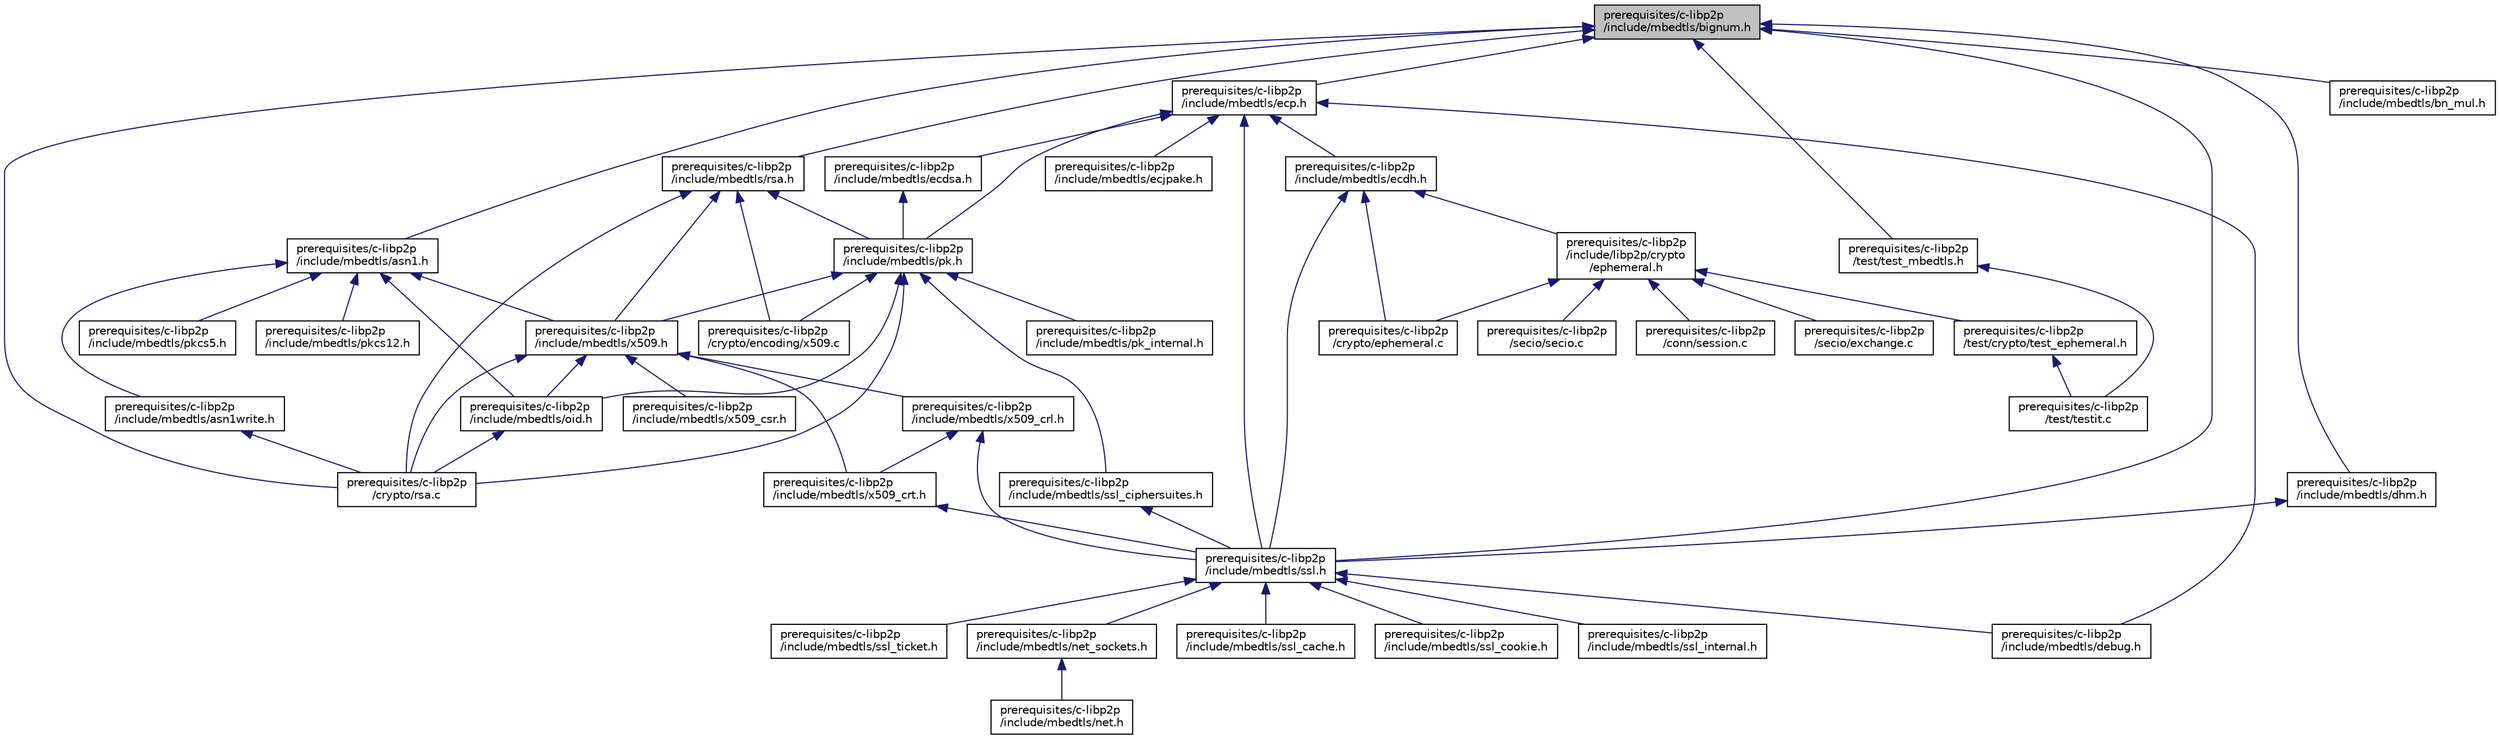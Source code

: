 digraph "prerequisites/c-libp2p/include/mbedtls/bignum.h"
{
  edge [fontname="Helvetica",fontsize="10",labelfontname="Helvetica",labelfontsize="10"];
  node [fontname="Helvetica",fontsize="10",shape=record];
  Node7 [label="prerequisites/c-libp2p\l/include/mbedtls/bignum.h",height=0.2,width=0.4,color="black", fillcolor="grey75", style="filled", fontcolor="black"];
  Node7 -> Node8 [dir="back",color="midnightblue",fontsize="10",style="solid"];
  Node8 [label="prerequisites/c-libp2p\l/crypto/rsa.c",height=0.2,width=0.4,color="black", fillcolor="white", style="filled",URL="$crypto_2rsa_8c_source.html"];
  Node7 -> Node9 [dir="back",color="midnightblue",fontsize="10",style="solid"];
  Node9 [label="prerequisites/c-libp2p\l/include/mbedtls/asn1.h",height=0.2,width=0.4,color="black", fillcolor="white", style="filled",URL="$asn1_8h.html",tooltip="Generic ASN.1 parsing. "];
  Node9 -> Node10 [dir="back",color="midnightblue",fontsize="10",style="solid"];
  Node10 [label="prerequisites/c-libp2p\l/include/mbedtls/asn1write.h",height=0.2,width=0.4,color="black", fillcolor="white", style="filled",URL="$asn1write_8h.html",tooltip="ASN.1 buffer writing functionality. "];
  Node10 -> Node8 [dir="back",color="midnightblue",fontsize="10",style="solid"];
  Node9 -> Node11 [dir="back",color="midnightblue",fontsize="10",style="solid"];
  Node11 [label="prerequisites/c-libp2p\l/include/mbedtls/x509.h",height=0.2,width=0.4,color="black", fillcolor="white", style="filled",URL="$mbedtls_2x509_8h_source.html"];
  Node11 -> Node8 [dir="back",color="midnightblue",fontsize="10",style="solid"];
  Node11 -> Node12 [dir="back",color="midnightblue",fontsize="10",style="solid"];
  Node12 [label="prerequisites/c-libp2p\l/include/mbedtls/x509_crt.h",height=0.2,width=0.4,color="black", fillcolor="white", style="filled",URL="$x509__crt_8h.html",tooltip="X.509 certificate parsing and writing. "];
  Node12 -> Node13 [dir="back",color="midnightblue",fontsize="10",style="solid"];
  Node13 [label="prerequisites/c-libp2p\l/include/mbedtls/ssl.h",height=0.2,width=0.4,color="black", fillcolor="white", style="filled",URL="$ssl_8h.html",tooltip="SSL/TLS functions. "];
  Node13 -> Node14 [dir="back",color="midnightblue",fontsize="10",style="solid"];
  Node14 [label="prerequisites/c-libp2p\l/include/mbedtls/debug.h",height=0.2,width=0.4,color="black", fillcolor="white", style="filled",URL="$debug_8h.html",tooltip="Functions for controlling and providing debug output from the library. "];
  Node13 -> Node15 [dir="back",color="midnightblue",fontsize="10",style="solid"];
  Node15 [label="prerequisites/c-libp2p\l/include/mbedtls/net_sockets.h",height=0.2,width=0.4,color="black", fillcolor="white", style="filled",URL="$net__sockets_8h.html",tooltip="Network communication functions. "];
  Node15 -> Node16 [dir="back",color="midnightblue",fontsize="10",style="solid"];
  Node16 [label="prerequisites/c-libp2p\l/include/mbedtls/net.h",height=0.2,width=0.4,color="black", fillcolor="white", style="filled",URL="$c-libp2p_2include_2mbedtls_2net_8h_source.html"];
  Node13 -> Node17 [dir="back",color="midnightblue",fontsize="10",style="solid"];
  Node17 [label="prerequisites/c-libp2p\l/include/mbedtls/ssl_cache.h",height=0.2,width=0.4,color="black", fillcolor="white", style="filled",URL="$ssl__cache_8h.html",tooltip="SSL session cache implementation. "];
  Node13 -> Node18 [dir="back",color="midnightblue",fontsize="10",style="solid"];
  Node18 [label="prerequisites/c-libp2p\l/include/mbedtls/ssl_cookie.h",height=0.2,width=0.4,color="black", fillcolor="white", style="filled",URL="$ssl__cookie_8h.html",tooltip="DTLS cookie callbacks implementation. "];
  Node13 -> Node19 [dir="back",color="midnightblue",fontsize="10",style="solid"];
  Node19 [label="prerequisites/c-libp2p\l/include/mbedtls/ssl_internal.h",height=0.2,width=0.4,color="black", fillcolor="white", style="filled",URL="$ssl__internal_8h_source.html"];
  Node13 -> Node20 [dir="back",color="midnightblue",fontsize="10",style="solid"];
  Node20 [label="prerequisites/c-libp2p\l/include/mbedtls/ssl_ticket.h",height=0.2,width=0.4,color="black", fillcolor="white", style="filled",URL="$ssl__ticket_8h.html",tooltip="Internal functions shared by the SSL modules. "];
  Node11 -> Node21 [dir="back",color="midnightblue",fontsize="10",style="solid"];
  Node21 [label="prerequisites/c-libp2p\l/include/mbedtls/x509_crl.h",height=0.2,width=0.4,color="black", fillcolor="white", style="filled",URL="$c-libp2p_2include_2mbedtls_2x509__crl_8h_source.html"];
  Node21 -> Node12 [dir="back",color="midnightblue",fontsize="10",style="solid"];
  Node21 -> Node13 [dir="back",color="midnightblue",fontsize="10",style="solid"];
  Node11 -> Node22 [dir="back",color="midnightblue",fontsize="10",style="solid"];
  Node22 [label="prerequisites/c-libp2p\l/include/mbedtls/oid.h",height=0.2,width=0.4,color="black", fillcolor="white", style="filled",URL="$oid_8h.html",tooltip="Object Identifier (OID) database. "];
  Node22 -> Node8 [dir="back",color="midnightblue",fontsize="10",style="solid"];
  Node11 -> Node23 [dir="back",color="midnightblue",fontsize="10",style="solid"];
  Node23 [label="prerequisites/c-libp2p\l/include/mbedtls/x509_csr.h",height=0.2,width=0.4,color="black", fillcolor="white", style="filled",URL="$x509__csr_8h.html",tooltip="X.509 certificate signing request parsing and writing. "];
  Node9 -> Node22 [dir="back",color="midnightblue",fontsize="10",style="solid"];
  Node9 -> Node24 [dir="back",color="midnightblue",fontsize="10",style="solid"];
  Node24 [label="prerequisites/c-libp2p\l/include/mbedtls/pkcs12.h",height=0.2,width=0.4,color="black", fillcolor="white", style="filled",URL="$pkcs12_8h.html",tooltip="PKCS#12 Personal Information Exchange Syntax. "];
  Node9 -> Node25 [dir="back",color="midnightblue",fontsize="10",style="solid"];
  Node25 [label="prerequisites/c-libp2p\l/include/mbedtls/pkcs5.h",height=0.2,width=0.4,color="black", fillcolor="white", style="filled",URL="$pkcs5_8h.html",tooltip="PKCS#5 functions. "];
  Node7 -> Node26 [dir="back",color="midnightblue",fontsize="10",style="solid"];
  Node26 [label="prerequisites/c-libp2p\l/include/mbedtls/bn_mul.h",height=0.2,width=0.4,color="black", fillcolor="white", style="filled",URL="$bn__mul_8h.html",tooltip="Multi-precision integer library. "];
  Node7 -> Node13 [dir="back",color="midnightblue",fontsize="10",style="solid"];
  Node7 -> Node27 [dir="back",color="midnightblue",fontsize="10",style="solid"];
  Node27 [label="prerequisites/c-libp2p\l/include/mbedtls/ecp.h",height=0.2,width=0.4,color="black", fillcolor="white", style="filled",URL="$ecp_8h.html",tooltip="Elliptic curves over GF(p) "];
  Node27 -> Node13 [dir="back",color="midnightblue",fontsize="10",style="solid"];
  Node27 -> Node28 [dir="back",color="midnightblue",fontsize="10",style="solid"];
  Node28 [label="prerequisites/c-libp2p\l/include/mbedtls/pk.h",height=0.2,width=0.4,color="black", fillcolor="white", style="filled",URL="$pk_8h.html",tooltip="Public Key abstraction layer. "];
  Node28 -> Node29 [dir="back",color="midnightblue",fontsize="10",style="solid"];
  Node29 [label="prerequisites/c-libp2p\l/crypto/encoding/x509.c",height=0.2,width=0.4,color="black", fillcolor="white", style="filled",URL="$crypto_2encoding_2x509_8c_source.html"];
  Node28 -> Node8 [dir="back",color="midnightblue",fontsize="10",style="solid"];
  Node28 -> Node30 [dir="back",color="midnightblue",fontsize="10",style="solid"];
  Node30 [label="prerequisites/c-libp2p\l/include/mbedtls/ssl_ciphersuites.h",height=0.2,width=0.4,color="black", fillcolor="white", style="filled",URL="$ssl__ciphersuites_8h.html",tooltip="SSL Ciphersuites for mbed TLS. "];
  Node30 -> Node13 [dir="back",color="midnightblue",fontsize="10",style="solid"];
  Node28 -> Node11 [dir="back",color="midnightblue",fontsize="10",style="solid"];
  Node28 -> Node22 [dir="back",color="midnightblue",fontsize="10",style="solid"];
  Node28 -> Node31 [dir="back",color="midnightblue",fontsize="10",style="solid"];
  Node31 [label="prerequisites/c-libp2p\l/include/mbedtls/pk_internal.h",height=0.2,width=0.4,color="black", fillcolor="white", style="filled",URL="$pk__internal_8h_source.html"];
  Node27 -> Node32 [dir="back",color="midnightblue",fontsize="10",style="solid"];
  Node32 [label="prerequisites/c-libp2p\l/include/mbedtls/ecdsa.h",height=0.2,width=0.4,color="black", fillcolor="white", style="filled",URL="$c-libp2p_2include_2mbedtls_2ecdsa_8h_source.html"];
  Node32 -> Node28 [dir="back",color="midnightblue",fontsize="10",style="solid"];
  Node27 -> Node33 [dir="back",color="midnightblue",fontsize="10",style="solid"];
  Node33 [label="prerequisites/c-libp2p\l/include/mbedtls/ecdh.h",height=0.2,width=0.4,color="black", fillcolor="white", style="filled",URL="$c-libp2p_2include_2mbedtls_2ecdh_8h_source.html"];
  Node33 -> Node34 [dir="back",color="midnightblue",fontsize="10",style="solid"];
  Node34 [label="prerequisites/c-libp2p\l/crypto/ephemeral.c",height=0.2,width=0.4,color="black", fillcolor="white", style="filled",URL="$ephemeral_8c_source.html"];
  Node33 -> Node35 [dir="back",color="midnightblue",fontsize="10",style="solid"];
  Node35 [label="prerequisites/c-libp2p\l/include/libp2p/crypto\l/ephemeral.h",height=0.2,width=0.4,color="black", fillcolor="white", style="filled",URL="$ephemeral_8h_source.html"];
  Node35 -> Node36 [dir="back",color="midnightblue",fontsize="10",style="solid"];
  Node36 [label="prerequisites/c-libp2p\l/conn/session.c",height=0.2,width=0.4,color="black", fillcolor="white", style="filled",URL="$conn_2session_8c_source.html"];
  Node35 -> Node34 [dir="back",color="midnightblue",fontsize="10",style="solid"];
  Node35 -> Node37 [dir="back",color="midnightblue",fontsize="10",style="solid"];
  Node37 [label="prerequisites/c-libp2p\l/secio/exchange.c",height=0.2,width=0.4,color="black", fillcolor="white", style="filled",URL="$exchange_8c_source.html"];
  Node35 -> Node38 [dir="back",color="midnightblue",fontsize="10",style="solid"];
  Node38 [label="prerequisites/c-libp2p\l/secio/secio.c",height=0.2,width=0.4,color="black", fillcolor="white", style="filled",URL="$secio_8c_source.html"];
  Node35 -> Node39 [dir="back",color="midnightblue",fontsize="10",style="solid"];
  Node39 [label="prerequisites/c-libp2p\l/test/crypto/test_ephemeral.h",height=0.2,width=0.4,color="black", fillcolor="white", style="filled",URL="$test__ephemeral_8h_source.html"];
  Node39 -> Node40 [dir="back",color="midnightblue",fontsize="10",style="solid"];
  Node40 [label="prerequisites/c-libp2p\l/test/testit.c",height=0.2,width=0.4,color="black", fillcolor="white", style="filled",URL="$c-libp2p_2test_2testit_8c_source.html"];
  Node33 -> Node13 [dir="back",color="midnightblue",fontsize="10",style="solid"];
  Node27 -> Node14 [dir="back",color="midnightblue",fontsize="10",style="solid"];
  Node27 -> Node41 [dir="back",color="midnightblue",fontsize="10",style="solid"];
  Node41 [label="prerequisites/c-libp2p\l/include/mbedtls/ecjpake.h",height=0.2,width=0.4,color="black", fillcolor="white", style="filled",URL="$ecjpake_8h.html",tooltip="Elliptic curve J-PAKE. "];
  Node7 -> Node42 [dir="back",color="midnightblue",fontsize="10",style="solid"];
  Node42 [label="prerequisites/c-libp2p\l/include/mbedtls/rsa.h",height=0.2,width=0.4,color="black", fillcolor="white", style="filled",URL="$c-libp2p_2include_2mbedtls_2rsa_8h_source.html"];
  Node42 -> Node29 [dir="back",color="midnightblue",fontsize="10",style="solid"];
  Node42 -> Node8 [dir="back",color="midnightblue",fontsize="10",style="solid"];
  Node42 -> Node28 [dir="back",color="midnightblue",fontsize="10",style="solid"];
  Node42 -> Node11 [dir="back",color="midnightblue",fontsize="10",style="solid"];
  Node7 -> Node43 [dir="back",color="midnightblue",fontsize="10",style="solid"];
  Node43 [label="prerequisites/c-libp2p\l/include/mbedtls/dhm.h",height=0.2,width=0.4,color="black", fillcolor="white", style="filled",URL="$dhm_8h.html",tooltip="Diffie-Hellman-Merkle key exchange. "];
  Node43 -> Node13 [dir="back",color="midnightblue",fontsize="10",style="solid"];
  Node7 -> Node44 [dir="back",color="midnightblue",fontsize="10",style="solid"];
  Node44 [label="prerequisites/c-libp2p\l/test/test_mbedtls.h",height=0.2,width=0.4,color="black", fillcolor="white", style="filled",URL="$test__mbedtls_8h_source.html"];
  Node44 -> Node40 [dir="back",color="midnightblue",fontsize="10",style="solid"];
}
